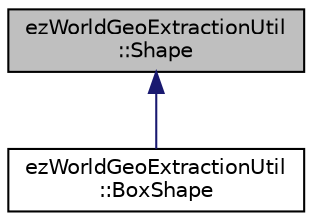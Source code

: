 digraph "ezWorldGeoExtractionUtil::Shape"
{
 // LATEX_PDF_SIZE
  edge [fontname="Helvetica",fontsize="10",labelfontname="Helvetica",labelfontsize="10"];
  node [fontname="Helvetica",fontsize="10",shape=record];
  Node1 [label="ezWorldGeoExtractionUtil\l::Shape",height=0.2,width=0.4,color="black", fillcolor="grey75", style="filled", fontcolor="black",tooltip="Geometry can also be described as a number of shapes, which can be more efficient in some cases."];
  Node1 -> Node2 [dir="back",color="midnightblue",fontsize="10",style="solid",fontname="Helvetica"];
  Node2 [label="ezWorldGeoExtractionUtil\l::BoxShape",height=0.2,width=0.4,color="black", fillcolor="white", style="filled",URL="$d5/d9a/structez_world_geo_extraction_util_1_1_box_shape.htm",tooltip=" "];
}
